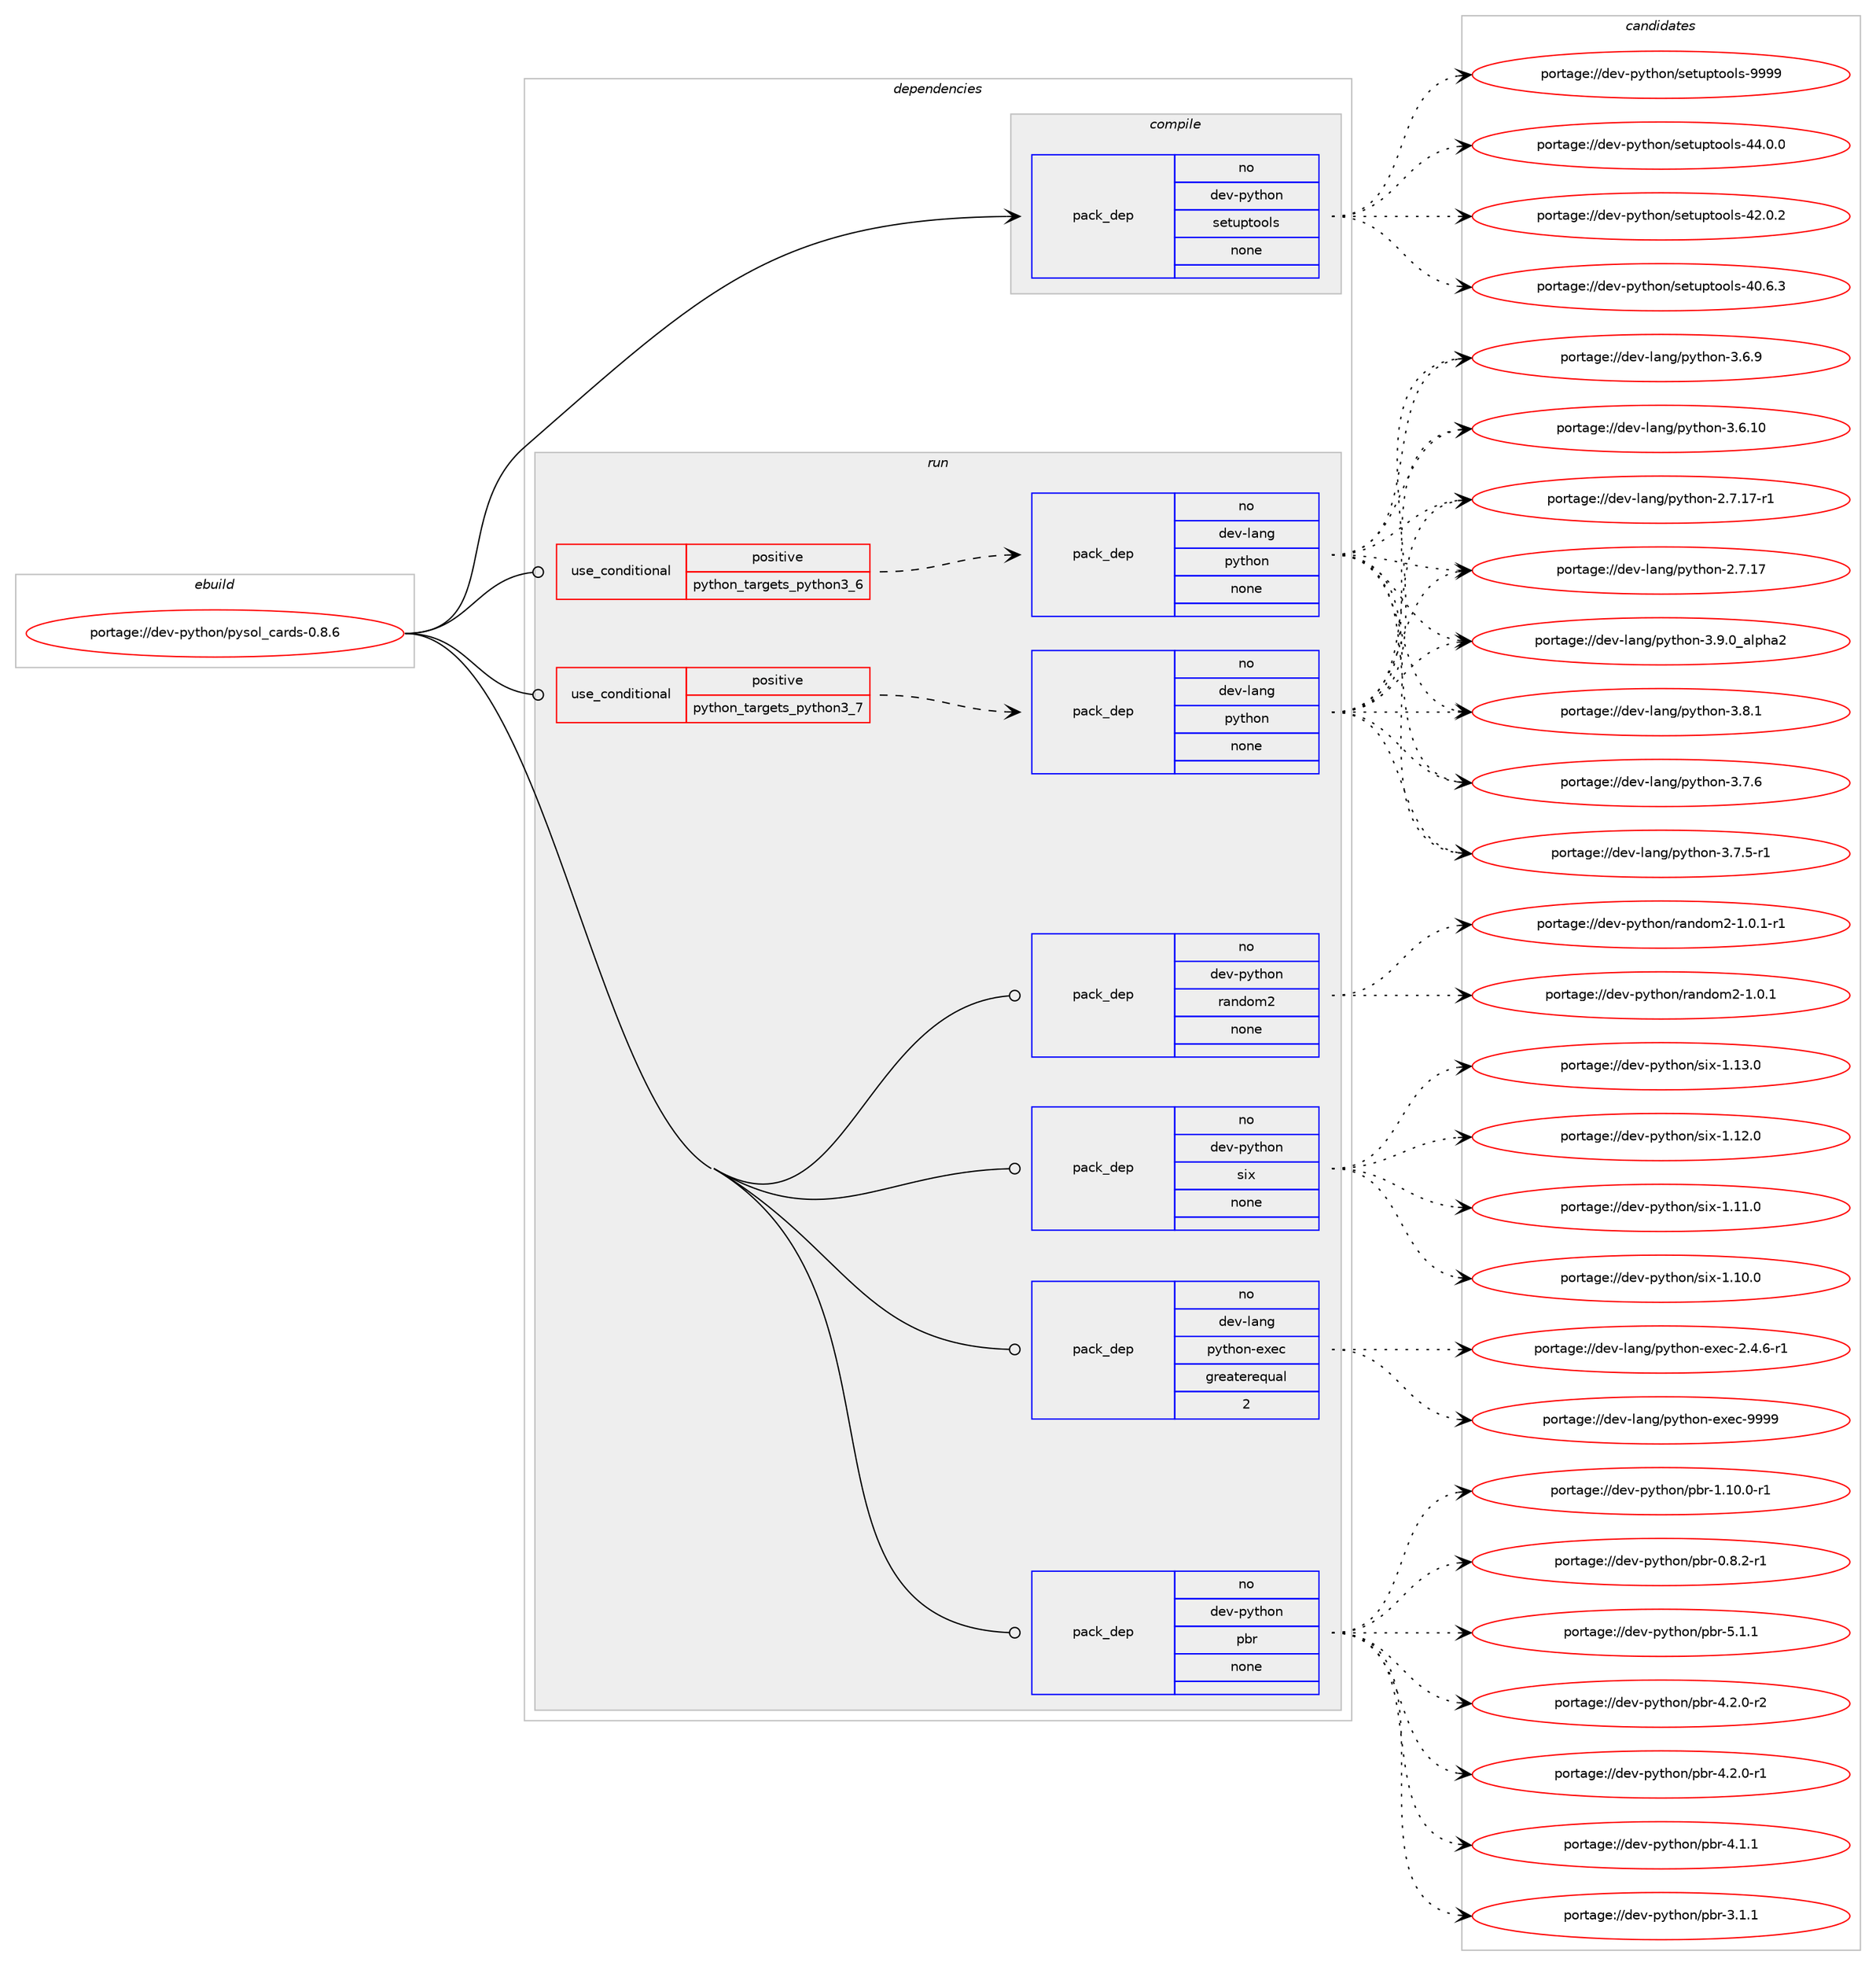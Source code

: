 digraph prolog {

# *************
# Graph options
# *************

newrank=true;
concentrate=true;
compound=true;
graph [rankdir=LR,fontname=Helvetica,fontsize=10,ranksep=1.5];#, ranksep=2.5, nodesep=0.2];
edge  [arrowhead=vee];
node  [fontname=Helvetica,fontsize=10];

# **********
# The ebuild
# **********

subgraph cluster_leftcol {
color=gray;
rank=same;
label=<<i>ebuild</i>>;
id [label="portage://dev-python/pysol_cards-0.8.6", color=red, width=4, href="../dev-python/pysol_cards-0.8.6.svg"];
}

# ****************
# The dependencies
# ****************

subgraph cluster_midcol {
color=gray;
label=<<i>dependencies</i>>;
subgraph cluster_compile {
fillcolor="#eeeeee";
style=filled;
label=<<i>compile</i>>;
subgraph pack321610 {
dependency435095 [label=<<TABLE BORDER="0" CELLBORDER="1" CELLSPACING="0" CELLPADDING="4" WIDTH="220"><TR><TD ROWSPAN="6" CELLPADDING="30">pack_dep</TD></TR><TR><TD WIDTH="110">no</TD></TR><TR><TD>dev-python</TD></TR><TR><TD>setuptools</TD></TR><TR><TD>none</TD></TR><TR><TD></TD></TR></TABLE>>, shape=none, color=blue];
}
id:e -> dependency435095:w [weight=20,style="solid",arrowhead="vee"];
}
subgraph cluster_compileandrun {
fillcolor="#eeeeee";
style=filled;
label=<<i>compile and run</i>>;
}
subgraph cluster_run {
fillcolor="#eeeeee";
style=filled;
label=<<i>run</i>>;
subgraph cond108563 {
dependency435096 [label=<<TABLE BORDER="0" CELLBORDER="1" CELLSPACING="0" CELLPADDING="4"><TR><TD ROWSPAN="3" CELLPADDING="10">use_conditional</TD></TR><TR><TD>positive</TD></TR><TR><TD>python_targets_python3_6</TD></TR></TABLE>>, shape=none, color=red];
subgraph pack321611 {
dependency435097 [label=<<TABLE BORDER="0" CELLBORDER="1" CELLSPACING="0" CELLPADDING="4" WIDTH="220"><TR><TD ROWSPAN="6" CELLPADDING="30">pack_dep</TD></TR><TR><TD WIDTH="110">no</TD></TR><TR><TD>dev-lang</TD></TR><TR><TD>python</TD></TR><TR><TD>none</TD></TR><TR><TD></TD></TR></TABLE>>, shape=none, color=blue];
}
dependency435096:e -> dependency435097:w [weight=20,style="dashed",arrowhead="vee"];
}
id:e -> dependency435096:w [weight=20,style="solid",arrowhead="odot"];
subgraph cond108564 {
dependency435098 [label=<<TABLE BORDER="0" CELLBORDER="1" CELLSPACING="0" CELLPADDING="4"><TR><TD ROWSPAN="3" CELLPADDING="10">use_conditional</TD></TR><TR><TD>positive</TD></TR><TR><TD>python_targets_python3_7</TD></TR></TABLE>>, shape=none, color=red];
subgraph pack321612 {
dependency435099 [label=<<TABLE BORDER="0" CELLBORDER="1" CELLSPACING="0" CELLPADDING="4" WIDTH="220"><TR><TD ROWSPAN="6" CELLPADDING="30">pack_dep</TD></TR><TR><TD WIDTH="110">no</TD></TR><TR><TD>dev-lang</TD></TR><TR><TD>python</TD></TR><TR><TD>none</TD></TR><TR><TD></TD></TR></TABLE>>, shape=none, color=blue];
}
dependency435098:e -> dependency435099:w [weight=20,style="dashed",arrowhead="vee"];
}
id:e -> dependency435098:w [weight=20,style="solid",arrowhead="odot"];
subgraph pack321613 {
dependency435100 [label=<<TABLE BORDER="0" CELLBORDER="1" CELLSPACING="0" CELLPADDING="4" WIDTH="220"><TR><TD ROWSPAN="6" CELLPADDING="30">pack_dep</TD></TR><TR><TD WIDTH="110">no</TD></TR><TR><TD>dev-lang</TD></TR><TR><TD>python-exec</TD></TR><TR><TD>greaterequal</TD></TR><TR><TD>2</TD></TR></TABLE>>, shape=none, color=blue];
}
id:e -> dependency435100:w [weight=20,style="solid",arrowhead="odot"];
subgraph pack321614 {
dependency435101 [label=<<TABLE BORDER="0" CELLBORDER="1" CELLSPACING="0" CELLPADDING="4" WIDTH="220"><TR><TD ROWSPAN="6" CELLPADDING="30">pack_dep</TD></TR><TR><TD WIDTH="110">no</TD></TR><TR><TD>dev-python</TD></TR><TR><TD>pbr</TD></TR><TR><TD>none</TD></TR><TR><TD></TD></TR></TABLE>>, shape=none, color=blue];
}
id:e -> dependency435101:w [weight=20,style="solid",arrowhead="odot"];
subgraph pack321615 {
dependency435102 [label=<<TABLE BORDER="0" CELLBORDER="1" CELLSPACING="0" CELLPADDING="4" WIDTH="220"><TR><TD ROWSPAN="6" CELLPADDING="30">pack_dep</TD></TR><TR><TD WIDTH="110">no</TD></TR><TR><TD>dev-python</TD></TR><TR><TD>random2</TD></TR><TR><TD>none</TD></TR><TR><TD></TD></TR></TABLE>>, shape=none, color=blue];
}
id:e -> dependency435102:w [weight=20,style="solid",arrowhead="odot"];
subgraph pack321616 {
dependency435103 [label=<<TABLE BORDER="0" CELLBORDER="1" CELLSPACING="0" CELLPADDING="4" WIDTH="220"><TR><TD ROWSPAN="6" CELLPADDING="30">pack_dep</TD></TR><TR><TD WIDTH="110">no</TD></TR><TR><TD>dev-python</TD></TR><TR><TD>six</TD></TR><TR><TD>none</TD></TR><TR><TD></TD></TR></TABLE>>, shape=none, color=blue];
}
id:e -> dependency435103:w [weight=20,style="solid",arrowhead="odot"];
}
}

# **************
# The candidates
# **************

subgraph cluster_choices {
rank=same;
color=gray;
label=<<i>candidates</i>>;

subgraph choice321610 {
color=black;
nodesep=1;
choice10010111845112121116104111110471151011161171121161111111081154557575757 [label="portage://dev-python/setuptools-9999", color=red, width=4,href="../dev-python/setuptools-9999.svg"];
choice100101118451121211161041111104711510111611711211611111110811545525246484648 [label="portage://dev-python/setuptools-44.0.0", color=red, width=4,href="../dev-python/setuptools-44.0.0.svg"];
choice100101118451121211161041111104711510111611711211611111110811545525046484650 [label="portage://dev-python/setuptools-42.0.2", color=red, width=4,href="../dev-python/setuptools-42.0.2.svg"];
choice100101118451121211161041111104711510111611711211611111110811545524846544651 [label="portage://dev-python/setuptools-40.6.3", color=red, width=4,href="../dev-python/setuptools-40.6.3.svg"];
dependency435095:e -> choice10010111845112121116104111110471151011161171121161111111081154557575757:w [style=dotted,weight="100"];
dependency435095:e -> choice100101118451121211161041111104711510111611711211611111110811545525246484648:w [style=dotted,weight="100"];
dependency435095:e -> choice100101118451121211161041111104711510111611711211611111110811545525046484650:w [style=dotted,weight="100"];
dependency435095:e -> choice100101118451121211161041111104711510111611711211611111110811545524846544651:w [style=dotted,weight="100"];
}
subgraph choice321611 {
color=black;
nodesep=1;
choice10010111845108971101034711212111610411111045514657464895971081121049750 [label="portage://dev-lang/python-3.9.0_alpha2", color=red, width=4,href="../dev-lang/python-3.9.0_alpha2.svg"];
choice100101118451089711010347112121116104111110455146564649 [label="portage://dev-lang/python-3.8.1", color=red, width=4,href="../dev-lang/python-3.8.1.svg"];
choice100101118451089711010347112121116104111110455146554654 [label="portage://dev-lang/python-3.7.6", color=red, width=4,href="../dev-lang/python-3.7.6.svg"];
choice1001011184510897110103471121211161041111104551465546534511449 [label="portage://dev-lang/python-3.7.5-r1", color=red, width=4,href="../dev-lang/python-3.7.5-r1.svg"];
choice100101118451089711010347112121116104111110455146544657 [label="portage://dev-lang/python-3.6.9", color=red, width=4,href="../dev-lang/python-3.6.9.svg"];
choice10010111845108971101034711212111610411111045514654464948 [label="portage://dev-lang/python-3.6.10", color=red, width=4,href="../dev-lang/python-3.6.10.svg"];
choice100101118451089711010347112121116104111110455046554649554511449 [label="portage://dev-lang/python-2.7.17-r1", color=red, width=4,href="../dev-lang/python-2.7.17-r1.svg"];
choice10010111845108971101034711212111610411111045504655464955 [label="portage://dev-lang/python-2.7.17", color=red, width=4,href="../dev-lang/python-2.7.17.svg"];
dependency435097:e -> choice10010111845108971101034711212111610411111045514657464895971081121049750:w [style=dotted,weight="100"];
dependency435097:e -> choice100101118451089711010347112121116104111110455146564649:w [style=dotted,weight="100"];
dependency435097:e -> choice100101118451089711010347112121116104111110455146554654:w [style=dotted,weight="100"];
dependency435097:e -> choice1001011184510897110103471121211161041111104551465546534511449:w [style=dotted,weight="100"];
dependency435097:e -> choice100101118451089711010347112121116104111110455146544657:w [style=dotted,weight="100"];
dependency435097:e -> choice10010111845108971101034711212111610411111045514654464948:w [style=dotted,weight="100"];
dependency435097:e -> choice100101118451089711010347112121116104111110455046554649554511449:w [style=dotted,weight="100"];
dependency435097:e -> choice10010111845108971101034711212111610411111045504655464955:w [style=dotted,weight="100"];
}
subgraph choice321612 {
color=black;
nodesep=1;
choice10010111845108971101034711212111610411111045514657464895971081121049750 [label="portage://dev-lang/python-3.9.0_alpha2", color=red, width=4,href="../dev-lang/python-3.9.0_alpha2.svg"];
choice100101118451089711010347112121116104111110455146564649 [label="portage://dev-lang/python-3.8.1", color=red, width=4,href="../dev-lang/python-3.8.1.svg"];
choice100101118451089711010347112121116104111110455146554654 [label="portage://dev-lang/python-3.7.6", color=red, width=4,href="../dev-lang/python-3.7.6.svg"];
choice1001011184510897110103471121211161041111104551465546534511449 [label="portage://dev-lang/python-3.7.5-r1", color=red, width=4,href="../dev-lang/python-3.7.5-r1.svg"];
choice100101118451089711010347112121116104111110455146544657 [label="portage://dev-lang/python-3.6.9", color=red, width=4,href="../dev-lang/python-3.6.9.svg"];
choice10010111845108971101034711212111610411111045514654464948 [label="portage://dev-lang/python-3.6.10", color=red, width=4,href="../dev-lang/python-3.6.10.svg"];
choice100101118451089711010347112121116104111110455046554649554511449 [label="portage://dev-lang/python-2.7.17-r1", color=red, width=4,href="../dev-lang/python-2.7.17-r1.svg"];
choice10010111845108971101034711212111610411111045504655464955 [label="portage://dev-lang/python-2.7.17", color=red, width=4,href="../dev-lang/python-2.7.17.svg"];
dependency435099:e -> choice10010111845108971101034711212111610411111045514657464895971081121049750:w [style=dotted,weight="100"];
dependency435099:e -> choice100101118451089711010347112121116104111110455146564649:w [style=dotted,weight="100"];
dependency435099:e -> choice100101118451089711010347112121116104111110455146554654:w [style=dotted,weight="100"];
dependency435099:e -> choice1001011184510897110103471121211161041111104551465546534511449:w [style=dotted,weight="100"];
dependency435099:e -> choice100101118451089711010347112121116104111110455146544657:w [style=dotted,weight="100"];
dependency435099:e -> choice10010111845108971101034711212111610411111045514654464948:w [style=dotted,weight="100"];
dependency435099:e -> choice100101118451089711010347112121116104111110455046554649554511449:w [style=dotted,weight="100"];
dependency435099:e -> choice10010111845108971101034711212111610411111045504655464955:w [style=dotted,weight="100"];
}
subgraph choice321613 {
color=black;
nodesep=1;
choice10010111845108971101034711212111610411111045101120101994557575757 [label="portage://dev-lang/python-exec-9999", color=red, width=4,href="../dev-lang/python-exec-9999.svg"];
choice10010111845108971101034711212111610411111045101120101994550465246544511449 [label="portage://dev-lang/python-exec-2.4.6-r1", color=red, width=4,href="../dev-lang/python-exec-2.4.6-r1.svg"];
dependency435100:e -> choice10010111845108971101034711212111610411111045101120101994557575757:w [style=dotted,weight="100"];
dependency435100:e -> choice10010111845108971101034711212111610411111045101120101994550465246544511449:w [style=dotted,weight="100"];
}
subgraph choice321614 {
color=black;
nodesep=1;
choice100101118451121211161041111104711298114455346494649 [label="portage://dev-python/pbr-5.1.1", color=red, width=4,href="../dev-python/pbr-5.1.1.svg"];
choice1001011184511212111610411111047112981144552465046484511450 [label="portage://dev-python/pbr-4.2.0-r2", color=red, width=4,href="../dev-python/pbr-4.2.0-r2.svg"];
choice1001011184511212111610411111047112981144552465046484511449 [label="portage://dev-python/pbr-4.2.0-r1", color=red, width=4,href="../dev-python/pbr-4.2.0-r1.svg"];
choice100101118451121211161041111104711298114455246494649 [label="portage://dev-python/pbr-4.1.1", color=red, width=4,href="../dev-python/pbr-4.1.1.svg"];
choice100101118451121211161041111104711298114455146494649 [label="portage://dev-python/pbr-3.1.1", color=red, width=4,href="../dev-python/pbr-3.1.1.svg"];
choice100101118451121211161041111104711298114454946494846484511449 [label="portage://dev-python/pbr-1.10.0-r1", color=red, width=4,href="../dev-python/pbr-1.10.0-r1.svg"];
choice1001011184511212111610411111047112981144548465646504511449 [label="portage://dev-python/pbr-0.8.2-r1", color=red, width=4,href="../dev-python/pbr-0.8.2-r1.svg"];
dependency435101:e -> choice100101118451121211161041111104711298114455346494649:w [style=dotted,weight="100"];
dependency435101:e -> choice1001011184511212111610411111047112981144552465046484511450:w [style=dotted,weight="100"];
dependency435101:e -> choice1001011184511212111610411111047112981144552465046484511449:w [style=dotted,weight="100"];
dependency435101:e -> choice100101118451121211161041111104711298114455246494649:w [style=dotted,weight="100"];
dependency435101:e -> choice100101118451121211161041111104711298114455146494649:w [style=dotted,weight="100"];
dependency435101:e -> choice100101118451121211161041111104711298114454946494846484511449:w [style=dotted,weight="100"];
dependency435101:e -> choice1001011184511212111610411111047112981144548465646504511449:w [style=dotted,weight="100"];
}
subgraph choice321615 {
color=black;
nodesep=1;
choice100101118451121211161041111104711497110100111109504549464846494511449 [label="portage://dev-python/random2-1.0.1-r1", color=red, width=4,href="../dev-python/random2-1.0.1-r1.svg"];
choice10010111845112121116104111110471149711010011110950454946484649 [label="portage://dev-python/random2-1.0.1", color=red, width=4,href="../dev-python/random2-1.0.1.svg"];
dependency435102:e -> choice100101118451121211161041111104711497110100111109504549464846494511449:w [style=dotted,weight="100"];
dependency435102:e -> choice10010111845112121116104111110471149711010011110950454946484649:w [style=dotted,weight="100"];
}
subgraph choice321616 {
color=black;
nodesep=1;
choice100101118451121211161041111104711510512045494649514648 [label="portage://dev-python/six-1.13.0", color=red, width=4,href="../dev-python/six-1.13.0.svg"];
choice100101118451121211161041111104711510512045494649504648 [label="portage://dev-python/six-1.12.0", color=red, width=4,href="../dev-python/six-1.12.0.svg"];
choice100101118451121211161041111104711510512045494649494648 [label="portage://dev-python/six-1.11.0", color=red, width=4,href="../dev-python/six-1.11.0.svg"];
choice100101118451121211161041111104711510512045494649484648 [label="portage://dev-python/six-1.10.0", color=red, width=4,href="../dev-python/six-1.10.0.svg"];
dependency435103:e -> choice100101118451121211161041111104711510512045494649514648:w [style=dotted,weight="100"];
dependency435103:e -> choice100101118451121211161041111104711510512045494649504648:w [style=dotted,weight="100"];
dependency435103:e -> choice100101118451121211161041111104711510512045494649494648:w [style=dotted,weight="100"];
dependency435103:e -> choice100101118451121211161041111104711510512045494649484648:w [style=dotted,weight="100"];
}
}

}
